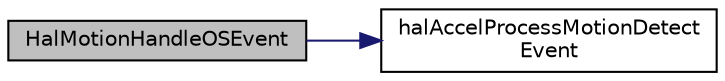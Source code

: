 digraph "HalMotionHandleOSEvent"
{
  edge [fontname="Helvetica",fontsize="10",labelfontname="Helvetica",labelfontsize="10"];
  node [fontname="Helvetica",fontsize="10",shape=record];
  rankdir="LR";
  Node1 [label="HalMotionHandleOSEvent",height=0.2,width=0.4,color="black", fillcolor="grey75", style="filled" fontcolor="black"];
  Node1 -> Node2 [color="midnightblue",fontsize="10",style="solid",fontname="Helvetica"];
  Node2 [label="halAccelProcessMotionDetect\lEvent",height=0.2,width=0.4,color="black", fillcolor="white", style="filled",URL="$hal__accel_8c.html#aa25cf55abd68663a1e9c315827db0f56"];
}
